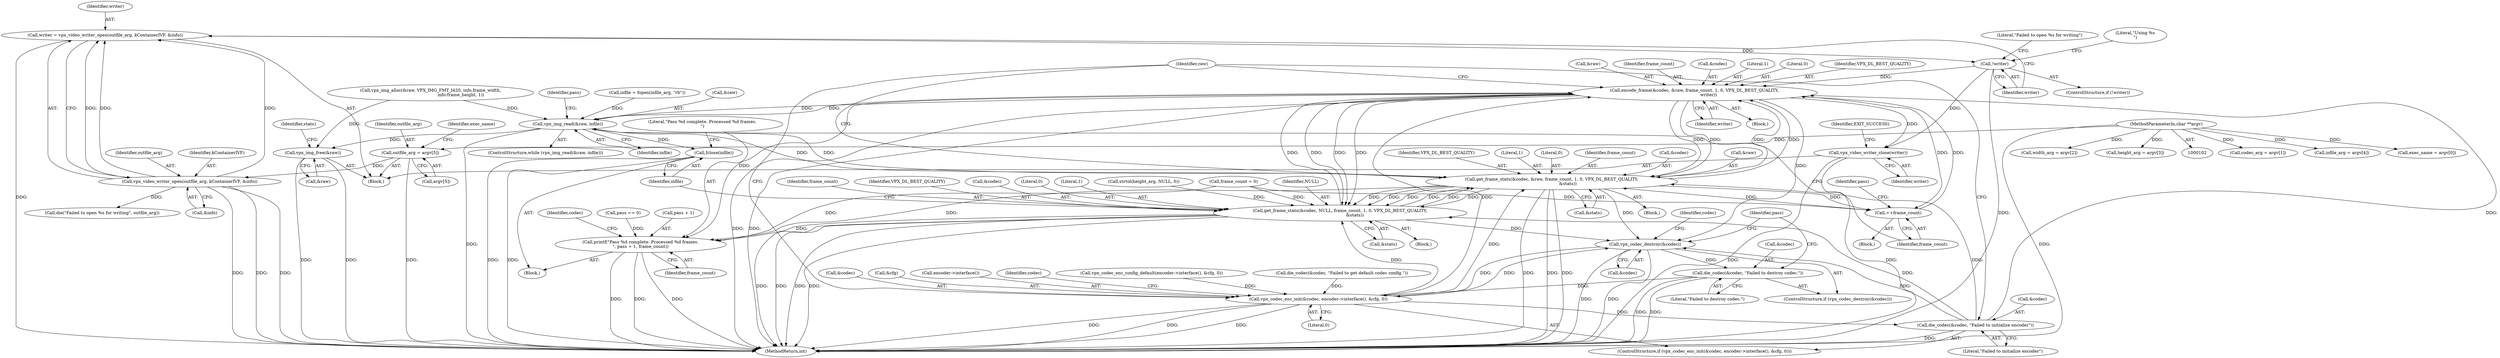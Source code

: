 digraph "1_Android_5a9753fca56f0eeb9f61e342b2fccffc364f9426_18@API" {
"1000278" [label="(Call,writer = vpx_video_writer_open(outfile_arg, kContainerIVF, &info))"];
"1000280" [label="(Call,vpx_video_writer_open(outfile_arg, kContainerIVF, &info))"];
"1000157" [label="(Call,outfile_arg = argv[5])"];
"1000104" [label="(MethodParameterIn,char **argv)"];
"1000286" [label="(Call,!writer)"];
"1000433" [label="(Call,encode_frame(&codec, &raw, frame_count, 1, 0, VPX_DL_BEST_QUALITY,\n                     writer))"];
"1000408" [label="(Call,vpx_img_read(&raw, infile))"];
"1000420" [label="(Call,get_frame_stats(&codec, &raw, frame_count, 1, 0, VPX_DL_BEST_QUALITY,\n                        &stats))"];
"1000413" [label="(Call,++frame_count)"];
"1000448" [label="(Call,get_frame_stats(&codec, NULL, frame_count, 1, 0, VPX_DL_BEST_QUALITY,\n                      &stats))"];
"1000464" [label="(Call,printf(\"Pass %d complete. Processed %d frames.\n\", pass + 1, frame_count))"];
"1000471" [label="(Call,vpx_codec_destroy(&codec))"];
"1000396" [label="(Call,vpx_codec_enc_init(&codec, encoder->interface(), &cfg, 0))"];
"1000403" [label="(Call,die_codec(&codec, \"Failed to initialize encoder\"))"];
"1000474" [label="(Call,die_codec(&codec, \"Failed to destroy codec.\"))"];
"1000462" [label="(Call,fclose(infile))"];
"1000478" [label="(Call,vpx_img_free(&raw))"];
"1000485" [label="(Call,vpx_video_writer_close(writer))"];
"1000283" [label="(Call,&info)"];
"1000465" [label="(Literal,\"Pass %d complete. Processed %d frames.\n\")"];
"1000400" [label="(Call,&cfg)"];
"1000438" [label="(Identifier,frame_count)"];
"1000137" [label="(Call,codec_arg = argv[1])"];
"1000279" [label="(Identifier,writer)"];
"1000420" [label="(Call,get_frame_stats(&codec, &raw, frame_count, 1, 0, VPX_DL_BEST_QUALITY,\n                        &stats))"];
"1000463" [label="(Identifier,infile)"];
"1000406" [label="(Literal,\"Failed to initialize encoder\")"];
"1000399" [label="(Call,encoder->interface())"];
"1000357" [label="(Identifier,pass)"];
"1000417" [label="(Identifier,pass)"];
"1000442" [label="(Identifier,writer)"];
"1000472" [label="(Call,&codec)"];
"1000428" [label="(Identifier,VPX_DL_BEST_QUALITY)"];
"1000405" [label="(Identifier,codec)"];
"1000432" [label="(Block,)"];
"1000473" [label="(Identifier,codec)"];
"1000456" [label="(Call,&stats)"];
"1000297" [label="(Call,vpx_codec_enc_config_default(encoder->interface(), &cfg, 0))"];
"1000434" [label="(Call,&codec)"];
"1000470" [label="(ControlStructure,if (vpx_codec_destroy(&codec)))"];
"1000426" [label="(Literal,1)"];
"1000404" [label="(Call,&codec)"];
"1000486" [label="(Identifier,writer)"];
"1000423" [label="(Call,&raw)"];
"1000258" [label="(Call,vpx_img_alloc(&raw, VPX_IMG_FMT_I420, info.frame_width,\n                                             info.frame_height, 1))"];
"1000286" [label="(Call,!writer)"];
"1000152" [label="(Call,infile_arg = argv[4])"];
"1000433" [label="(Call,encode_frame(&codec, &raw, frame_count, 1, 0, VPX_DL_BEST_QUALITY,\n                     writer))"];
"1000429" [label="(Call,&stats)"];
"1000159" [label="(Call,argv[5])"];
"1000439" [label="(Literal,1)"];
"1000105" [label="(Block,)"];
"1000162" [label="(Call,exec_name = argv[0])"];
"1000485" [label="(Call,vpx_video_writer_close(writer))"];
"1000157" [label="(Call,outfile_arg = argv[5])"];
"1000419" [label="(Block,)"];
"1000410" [label="(Identifier,raw)"];
"1000387" [label="(Call,infile = fopen(infile_arg, \"rb\"))"];
"1000282" [label="(Identifier,kContainerIVF)"];
"1000287" [label="(Identifier,writer)"];
"1000412" [label="(Block,)"];
"1000396" [label="(Call,vpx_codec_enc_init(&codec, encoder->interface(), &cfg, 0))"];
"1000448" [label="(Call,get_frame_stats(&codec, NULL, frame_count, 1, 0, VPX_DL_BEST_QUALITY,\n                      &stats))"];
"1000427" [label="(Literal,0)"];
"1000474" [label="(Call,die_codec(&codec, \"Failed to destroy codec.\"))"];
"1000444" [label="(Call,pass == 0)"];
"1000451" [label="(Identifier,NULL)"];
"1000104" [label="(MethodParameterIn,char **argv)"];
"1000452" [label="(Identifier,frame_count)"];
"1000440" [label="(Literal,0)"];
"1000409" [label="(Call,&raw)"];
"1000455" [label="(Identifier,VPX_DL_BEST_QUALITY)"];
"1000488" [label="(Identifier,EXIT_SUCCESS)"];
"1000285" [label="(ControlStructure,if (!writer))"];
"1000476" [label="(Identifier,codec)"];
"1000411" [label="(Identifier,infile)"];
"1000447" [label="(Block,)"];
"1000142" [label="(Call,width_arg = argv[2])"];
"1000292" [label="(Literal,\"Using %s\n\")"];
"1000489" [label="(MethodReturn,int)"];
"1000441" [label="(Identifier,VPX_DL_BEST_QUALITY)"];
"1000475" [label="(Call,&codec)"];
"1000478" [label="(Call,vpx_img_free(&raw))"];
"1000407" [label="(ControlStructure,while (vpx_img_read(&raw, infile)))"];
"1000483" [label="(Identifier,stats)"];
"1000158" [label="(Identifier,outfile_arg)"];
"1000479" [label="(Call,&raw)"];
"1000163" [label="(Identifier,exec_name)"];
"1000445" [label="(Identifier,pass)"];
"1000304" [label="(Call,die_codec(&codec, \"Failed to get default codec config.\"))"];
"1000147" [label="(Call,height_arg = argv[3])"];
"1000471" [label="(Call,vpx_codec_destroy(&codec))"];
"1000449" [label="(Call,&codec)"];
"1000414" [label="(Identifier,frame_count)"];
"1000288" [label="(Call,die(\"Failed to open %s for writing\", outfile_arg))"];
"1000464" [label="(Call,printf(\"Pass %d complete. Processed %d frames.\n\", pass + 1, frame_count))"];
"1000289" [label="(Literal,\"Failed to open %s for writing\")"];
"1000477" [label="(Literal,\"Failed to destroy codec.\")"];
"1000280" [label="(Call,vpx_video_writer_open(outfile_arg, kContainerIVF, &info))"];
"1000436" [label="(Call,&raw)"];
"1000454" [label="(Literal,0)"];
"1000469" [label="(Identifier,frame_count)"];
"1000453" [label="(Literal,1)"];
"1000408" [label="(Call,vpx_img_read(&raw, infile))"];
"1000395" [label="(ControlStructure,if (vpx_codec_enc_init(&codec, encoder->interface(), &cfg, 0)))"];
"1000397" [label="(Call,&codec)"];
"1000281" [label="(Identifier,outfile_arg)"];
"1000402" [label="(Literal,0)"];
"1000466" [label="(Call,pass + 1)"];
"1000413" [label="(Call,++frame_count)"];
"1000358" [label="(Block,)"];
"1000425" [label="(Identifier,frame_count)"];
"1000215" [label="(Call,strtol(height_arg, NULL, 0))"];
"1000421" [label="(Call,&codec)"];
"1000360" [label="(Call,frame_count = 0)"];
"1000278" [label="(Call,writer = vpx_video_writer_open(outfile_arg, kContainerIVF, &info))"];
"1000462" [label="(Call,fclose(infile))"];
"1000403" [label="(Call,die_codec(&codec, \"Failed to initialize encoder\"))"];
"1000278" -> "1000105"  [label="AST: "];
"1000278" -> "1000280"  [label="CFG: "];
"1000279" -> "1000278"  [label="AST: "];
"1000280" -> "1000278"  [label="AST: "];
"1000287" -> "1000278"  [label="CFG: "];
"1000278" -> "1000489"  [label="DDG: "];
"1000280" -> "1000278"  [label="DDG: "];
"1000280" -> "1000278"  [label="DDG: "];
"1000280" -> "1000278"  [label="DDG: "];
"1000278" -> "1000286"  [label="DDG: "];
"1000280" -> "1000283"  [label="CFG: "];
"1000281" -> "1000280"  [label="AST: "];
"1000282" -> "1000280"  [label="AST: "];
"1000283" -> "1000280"  [label="AST: "];
"1000280" -> "1000489"  [label="DDG: "];
"1000280" -> "1000489"  [label="DDG: "];
"1000280" -> "1000489"  [label="DDG: "];
"1000157" -> "1000280"  [label="DDG: "];
"1000280" -> "1000288"  [label="DDG: "];
"1000157" -> "1000105"  [label="AST: "];
"1000157" -> "1000159"  [label="CFG: "];
"1000158" -> "1000157"  [label="AST: "];
"1000159" -> "1000157"  [label="AST: "];
"1000163" -> "1000157"  [label="CFG: "];
"1000157" -> "1000489"  [label="DDG: "];
"1000104" -> "1000157"  [label="DDG: "];
"1000104" -> "1000102"  [label="AST: "];
"1000104" -> "1000489"  [label="DDG: "];
"1000104" -> "1000137"  [label="DDG: "];
"1000104" -> "1000142"  [label="DDG: "];
"1000104" -> "1000147"  [label="DDG: "];
"1000104" -> "1000152"  [label="DDG: "];
"1000104" -> "1000162"  [label="DDG: "];
"1000286" -> "1000285"  [label="AST: "];
"1000286" -> "1000287"  [label="CFG: "];
"1000287" -> "1000286"  [label="AST: "];
"1000289" -> "1000286"  [label="CFG: "];
"1000292" -> "1000286"  [label="CFG: "];
"1000286" -> "1000489"  [label="DDG: "];
"1000286" -> "1000433"  [label="DDG: "];
"1000286" -> "1000485"  [label="DDG: "];
"1000433" -> "1000432"  [label="AST: "];
"1000433" -> "1000442"  [label="CFG: "];
"1000434" -> "1000433"  [label="AST: "];
"1000436" -> "1000433"  [label="AST: "];
"1000438" -> "1000433"  [label="AST: "];
"1000439" -> "1000433"  [label="AST: "];
"1000440" -> "1000433"  [label="AST: "];
"1000441" -> "1000433"  [label="AST: "];
"1000442" -> "1000433"  [label="AST: "];
"1000410" -> "1000433"  [label="CFG: "];
"1000433" -> "1000489"  [label="DDG: "];
"1000433" -> "1000489"  [label="DDG: "];
"1000433" -> "1000408"  [label="DDG: "];
"1000433" -> "1000413"  [label="DDG: "];
"1000433" -> "1000420"  [label="DDG: "];
"1000433" -> "1000420"  [label="DDG: "];
"1000396" -> "1000433"  [label="DDG: "];
"1000403" -> "1000433"  [label="DDG: "];
"1000420" -> "1000433"  [label="DDG: "];
"1000420" -> "1000433"  [label="DDG: "];
"1000408" -> "1000433"  [label="DDG: "];
"1000413" -> "1000433"  [label="DDG: "];
"1000448" -> "1000433"  [label="DDG: "];
"1000433" -> "1000448"  [label="DDG: "];
"1000433" -> "1000448"  [label="DDG: "];
"1000433" -> "1000448"  [label="DDG: "];
"1000433" -> "1000464"  [label="DDG: "];
"1000433" -> "1000471"  [label="DDG: "];
"1000433" -> "1000485"  [label="DDG: "];
"1000408" -> "1000407"  [label="AST: "];
"1000408" -> "1000411"  [label="CFG: "];
"1000409" -> "1000408"  [label="AST: "];
"1000411" -> "1000408"  [label="AST: "];
"1000414" -> "1000408"  [label="CFG: "];
"1000445" -> "1000408"  [label="CFG: "];
"1000408" -> "1000489"  [label="DDG: "];
"1000258" -> "1000408"  [label="DDG: "];
"1000420" -> "1000408"  [label="DDG: "];
"1000387" -> "1000408"  [label="DDG: "];
"1000408" -> "1000420"  [label="DDG: "];
"1000408" -> "1000462"  [label="DDG: "];
"1000408" -> "1000478"  [label="DDG: "];
"1000420" -> "1000419"  [label="AST: "];
"1000420" -> "1000429"  [label="CFG: "];
"1000421" -> "1000420"  [label="AST: "];
"1000423" -> "1000420"  [label="AST: "];
"1000425" -> "1000420"  [label="AST: "];
"1000426" -> "1000420"  [label="AST: "];
"1000427" -> "1000420"  [label="AST: "];
"1000428" -> "1000420"  [label="AST: "];
"1000429" -> "1000420"  [label="AST: "];
"1000410" -> "1000420"  [label="CFG: "];
"1000420" -> "1000489"  [label="DDG: "];
"1000420" -> "1000489"  [label="DDG: "];
"1000420" -> "1000489"  [label="DDG: "];
"1000420" -> "1000413"  [label="DDG: "];
"1000396" -> "1000420"  [label="DDG: "];
"1000403" -> "1000420"  [label="DDG: "];
"1000413" -> "1000420"  [label="DDG: "];
"1000448" -> "1000420"  [label="DDG: "];
"1000448" -> "1000420"  [label="DDG: "];
"1000420" -> "1000448"  [label="DDG: "];
"1000420" -> "1000448"  [label="DDG: "];
"1000420" -> "1000448"  [label="DDG: "];
"1000420" -> "1000448"  [label="DDG: "];
"1000420" -> "1000464"  [label="DDG: "];
"1000420" -> "1000471"  [label="DDG: "];
"1000413" -> "1000412"  [label="AST: "];
"1000413" -> "1000414"  [label="CFG: "];
"1000414" -> "1000413"  [label="AST: "];
"1000417" -> "1000413"  [label="CFG: "];
"1000360" -> "1000413"  [label="DDG: "];
"1000448" -> "1000447"  [label="AST: "];
"1000448" -> "1000456"  [label="CFG: "];
"1000449" -> "1000448"  [label="AST: "];
"1000451" -> "1000448"  [label="AST: "];
"1000452" -> "1000448"  [label="AST: "];
"1000453" -> "1000448"  [label="AST: "];
"1000454" -> "1000448"  [label="AST: "];
"1000455" -> "1000448"  [label="AST: "];
"1000456" -> "1000448"  [label="AST: "];
"1000463" -> "1000448"  [label="CFG: "];
"1000448" -> "1000489"  [label="DDG: "];
"1000448" -> "1000489"  [label="DDG: "];
"1000448" -> "1000489"  [label="DDG: "];
"1000448" -> "1000489"  [label="DDG: "];
"1000396" -> "1000448"  [label="DDG: "];
"1000403" -> "1000448"  [label="DDG: "];
"1000215" -> "1000448"  [label="DDG: "];
"1000360" -> "1000448"  [label="DDG: "];
"1000448" -> "1000464"  [label="DDG: "];
"1000448" -> "1000471"  [label="DDG: "];
"1000464" -> "1000358"  [label="AST: "];
"1000464" -> "1000469"  [label="CFG: "];
"1000465" -> "1000464"  [label="AST: "];
"1000466" -> "1000464"  [label="AST: "];
"1000469" -> "1000464"  [label="AST: "];
"1000473" -> "1000464"  [label="CFG: "];
"1000464" -> "1000489"  [label="DDG: "];
"1000464" -> "1000489"  [label="DDG: "];
"1000464" -> "1000489"  [label="DDG: "];
"1000444" -> "1000464"  [label="DDG: "];
"1000360" -> "1000464"  [label="DDG: "];
"1000471" -> "1000470"  [label="AST: "];
"1000471" -> "1000472"  [label="CFG: "];
"1000472" -> "1000471"  [label="AST: "];
"1000476" -> "1000471"  [label="CFG: "];
"1000357" -> "1000471"  [label="CFG: "];
"1000471" -> "1000489"  [label="DDG: "];
"1000471" -> "1000489"  [label="DDG: "];
"1000471" -> "1000396"  [label="DDG: "];
"1000396" -> "1000471"  [label="DDG: "];
"1000403" -> "1000471"  [label="DDG: "];
"1000471" -> "1000474"  [label="DDG: "];
"1000396" -> "1000395"  [label="AST: "];
"1000396" -> "1000402"  [label="CFG: "];
"1000397" -> "1000396"  [label="AST: "];
"1000399" -> "1000396"  [label="AST: "];
"1000400" -> "1000396"  [label="AST: "];
"1000402" -> "1000396"  [label="AST: "];
"1000405" -> "1000396"  [label="CFG: "];
"1000410" -> "1000396"  [label="CFG: "];
"1000396" -> "1000489"  [label="DDG: "];
"1000396" -> "1000489"  [label="DDG: "];
"1000396" -> "1000489"  [label="DDG: "];
"1000304" -> "1000396"  [label="DDG: "];
"1000474" -> "1000396"  [label="DDG: "];
"1000297" -> "1000396"  [label="DDG: "];
"1000396" -> "1000403"  [label="DDG: "];
"1000403" -> "1000395"  [label="AST: "];
"1000403" -> "1000406"  [label="CFG: "];
"1000404" -> "1000403"  [label="AST: "];
"1000406" -> "1000403"  [label="AST: "];
"1000410" -> "1000403"  [label="CFG: "];
"1000403" -> "1000489"  [label="DDG: "];
"1000474" -> "1000470"  [label="AST: "];
"1000474" -> "1000477"  [label="CFG: "];
"1000475" -> "1000474"  [label="AST: "];
"1000477" -> "1000474"  [label="AST: "];
"1000357" -> "1000474"  [label="CFG: "];
"1000474" -> "1000489"  [label="DDG: "];
"1000474" -> "1000489"  [label="DDG: "];
"1000462" -> "1000358"  [label="AST: "];
"1000462" -> "1000463"  [label="CFG: "];
"1000463" -> "1000462"  [label="AST: "];
"1000465" -> "1000462"  [label="CFG: "];
"1000462" -> "1000489"  [label="DDG: "];
"1000462" -> "1000489"  [label="DDG: "];
"1000478" -> "1000105"  [label="AST: "];
"1000478" -> "1000479"  [label="CFG: "];
"1000479" -> "1000478"  [label="AST: "];
"1000483" -> "1000478"  [label="CFG: "];
"1000478" -> "1000489"  [label="DDG: "];
"1000478" -> "1000489"  [label="DDG: "];
"1000258" -> "1000478"  [label="DDG: "];
"1000485" -> "1000105"  [label="AST: "];
"1000485" -> "1000486"  [label="CFG: "];
"1000486" -> "1000485"  [label="AST: "];
"1000488" -> "1000485"  [label="CFG: "];
"1000485" -> "1000489"  [label="DDG: "];
"1000485" -> "1000489"  [label="DDG: "];
}
